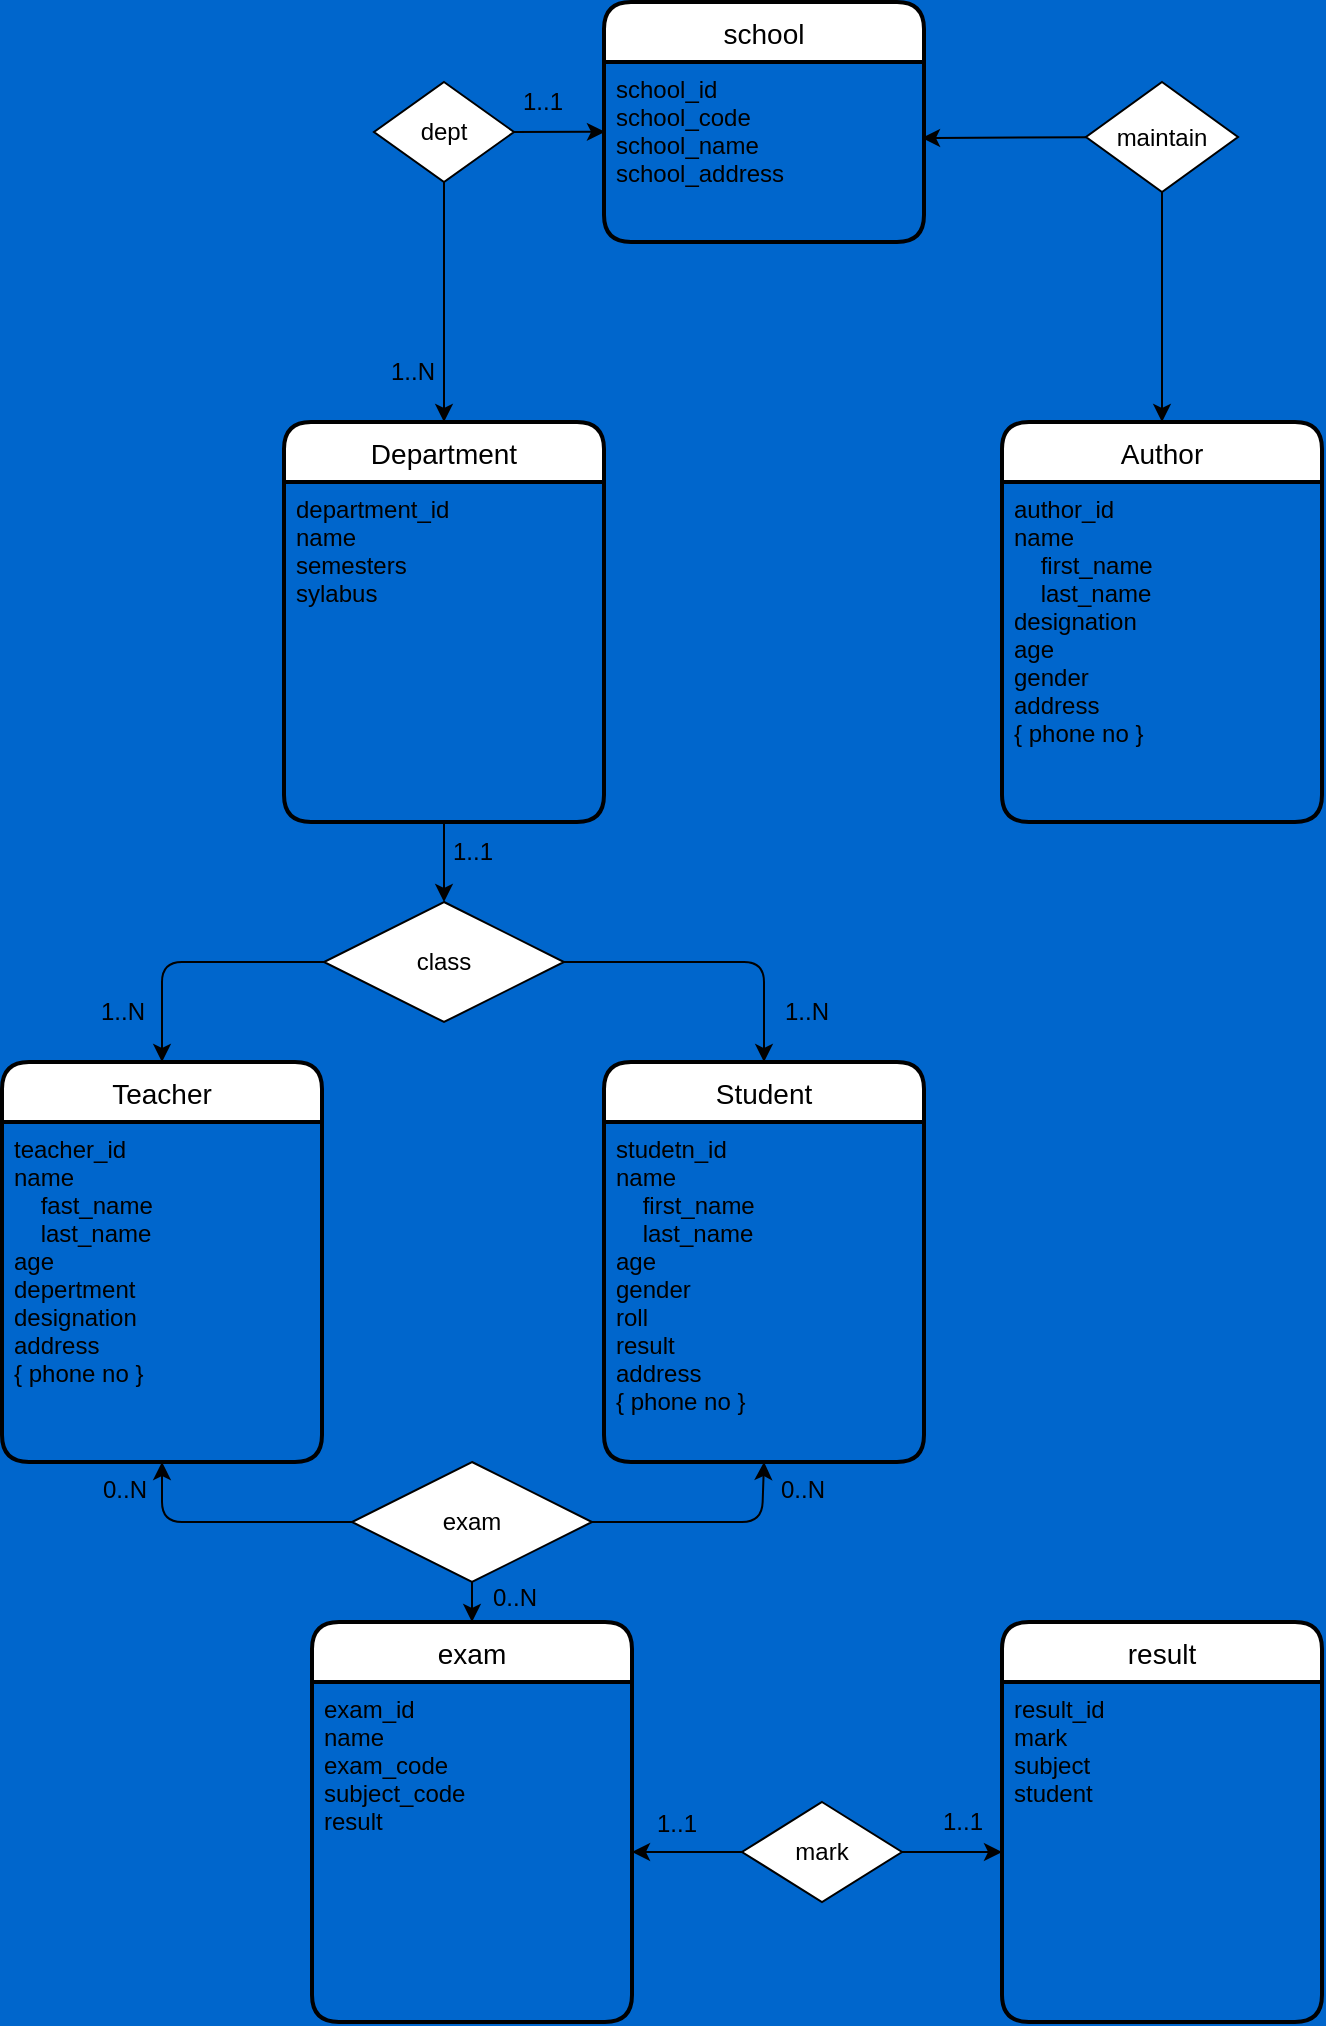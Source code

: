 <mxfile>
    <diagram id="SuLhs5hBcWPc33XYNYv8" name="Page-1">
        <mxGraphModel dx="384" dy="1383" grid="1" gridSize="10" guides="1" tooltips="1" connect="1" arrows="1" fold="1" page="1" pageScale="1" pageWidth="827" pageHeight="1169" background="#0066CC" math="0" shadow="0">
            <root>
                <mxCell id="0"/>
                <mxCell id="1" parent="0"/>
                <mxCell id="37" value="school" style="swimlane;childLayout=stackLayout;horizontal=1;startSize=30;horizontalStack=0;rounded=1;fontSize=14;fontStyle=0;strokeWidth=2;resizeParent=0;resizeLast=1;shadow=0;dashed=0;align=center;" vertex="1" parent="1">
                    <mxGeometry x="1161" y="30" width="160" height="120" as="geometry"/>
                </mxCell>
                <mxCell id="38" value="school_id&#10;school_code&#10;school_name&#10;school_address" style="align=left;strokeColor=none;fillColor=none;spacingLeft=4;fontSize=12;verticalAlign=top;resizable=0;rotatable=0;part=1;" vertex="1" parent="37">
                    <mxGeometry y="30" width="160" height="90" as="geometry"/>
                </mxCell>
                <mxCell id="42" value="Department" style="swimlane;childLayout=stackLayout;horizontal=1;startSize=30;horizontalStack=0;rounded=1;fontSize=14;fontStyle=0;strokeWidth=2;resizeParent=0;resizeLast=1;shadow=0;dashed=0;align=center;" vertex="1" parent="1">
                    <mxGeometry x="1001" y="240" width="160" height="200" as="geometry"/>
                </mxCell>
                <mxCell id="43" value="department_id&#10;name&#10;semesters&#10;sylabus" style="align=left;strokeColor=none;fillColor=none;spacingLeft=4;fontSize=12;verticalAlign=top;resizable=0;rotatable=0;part=1;" vertex="1" parent="42">
                    <mxGeometry y="30" width="160" height="170" as="geometry"/>
                </mxCell>
                <mxCell id="44" value="Teacher" style="swimlane;childLayout=stackLayout;horizontal=1;startSize=30;horizontalStack=0;rounded=1;fontSize=14;fontStyle=0;strokeWidth=2;resizeParent=0;resizeLast=1;shadow=0;dashed=0;align=center;" vertex="1" parent="1">
                    <mxGeometry x="860" y="560" width="160" height="200" as="geometry"/>
                </mxCell>
                <mxCell id="45" value="teacher_id&#10;name&#10;    fast_name&#10;    last_name&#10;age&#10;depertment&#10;designation&#10;address&#10;{ phone no }&#10; " style="align=left;strokeColor=none;fillColor=none;spacingLeft=4;fontSize=12;verticalAlign=top;resizable=0;rotatable=0;part=1;" vertex="1" parent="44">
                    <mxGeometry y="30" width="160" height="170" as="geometry"/>
                </mxCell>
                <mxCell id="46" value="Student" style="swimlane;childLayout=stackLayout;horizontal=1;startSize=30;horizontalStack=0;rounded=1;fontSize=14;fontStyle=0;strokeWidth=2;resizeParent=0;resizeLast=1;shadow=0;dashed=0;align=center;" vertex="1" parent="1">
                    <mxGeometry x="1161" y="560" width="160" height="200" as="geometry"/>
                </mxCell>
                <mxCell id="47" value="studetn_id&#10;name&#10;    first_name&#10;    last_name&#10;age&#10;gender&#10;roll&#10;result&#10;address&#10;{ phone no }" style="align=left;strokeColor=none;fillColor=none;spacingLeft=4;fontSize=12;verticalAlign=top;resizable=0;rotatable=0;part=1;" vertex="1" parent="46">
                    <mxGeometry y="30" width="160" height="170" as="geometry"/>
                </mxCell>
                <mxCell id="48" value="Author" style="swimlane;childLayout=stackLayout;horizontal=1;startSize=30;horizontalStack=0;rounded=1;fontSize=14;fontStyle=0;strokeWidth=2;resizeParent=0;resizeLast=1;shadow=0;dashed=0;align=center;" vertex="1" parent="1">
                    <mxGeometry x="1360" y="240" width="160" height="200" as="geometry"/>
                </mxCell>
                <mxCell id="49" value="author_id&#10;name&#10;    first_name&#10;    last_name&#10;designation&#10;age&#10;gender&#10;address&#10;{ phone no }" style="align=left;strokeColor=none;fillColor=none;spacingLeft=4;fontSize=12;verticalAlign=top;resizable=0;rotatable=0;part=1;" vertex="1" parent="48">
                    <mxGeometry y="30" width="160" height="170" as="geometry"/>
                </mxCell>
                <mxCell id="50" value="exam" style="swimlane;childLayout=stackLayout;horizontal=1;startSize=30;horizontalStack=0;rounded=1;fontSize=14;fontStyle=0;strokeWidth=2;resizeParent=0;resizeLast=1;shadow=0;dashed=0;align=center;" vertex="1" parent="1">
                    <mxGeometry x="1015" y="840" width="160" height="200" as="geometry"/>
                </mxCell>
                <mxCell id="51" value="exam_id&#10;name&#10;exam_code&#10;subject_code&#10;result" style="align=left;strokeColor=none;fillColor=none;spacingLeft=4;fontSize=12;verticalAlign=top;resizable=0;rotatable=0;part=1;" vertex="1" parent="50">
                    <mxGeometry y="30" width="160" height="170" as="geometry"/>
                </mxCell>
                <mxCell id="52" value="result" style="swimlane;childLayout=stackLayout;horizontal=1;startSize=30;horizontalStack=0;rounded=1;fontSize=14;fontStyle=0;strokeWidth=2;resizeParent=0;resizeLast=1;shadow=0;dashed=0;align=center;" vertex="1" parent="1">
                    <mxGeometry x="1360" y="840" width="160" height="200" as="geometry"/>
                </mxCell>
                <mxCell id="53" value="result_id&#10;mark&#10;subject&#10;student" style="align=left;strokeColor=none;fillColor=none;spacingLeft=4;fontSize=12;verticalAlign=top;resizable=0;rotatable=0;part=1;" vertex="1" parent="52">
                    <mxGeometry y="30" width="160" height="170" as="geometry"/>
                </mxCell>
                <mxCell id="65" style="edgeStyle=none;html=1;entryX=0.5;entryY=0;entryDx=0;entryDy=0;" edge="1" parent="1" source="64" target="42">
                    <mxGeometry relative="1" as="geometry"/>
                </mxCell>
                <mxCell id="66" style="edgeStyle=none;html=1;entryX=0.003;entryY=0.388;entryDx=0;entryDy=0;entryPerimeter=0;" edge="1" parent="1" source="64" target="38">
                    <mxGeometry relative="1" as="geometry"/>
                </mxCell>
                <mxCell id="64" value="dept" style="shape=rhombus;perimeter=rhombusPerimeter;whiteSpace=wrap;html=1;align=center;" vertex="1" parent="1">
                    <mxGeometry x="1046" y="70" width="70" height="50" as="geometry"/>
                </mxCell>
                <mxCell id="67" value="1..1" style="text;html=1;align=center;verticalAlign=middle;resizable=0;points=[];autosize=1;strokeColor=none;fillColor=none;" vertex="1" parent="1">
                    <mxGeometry x="1110" y="65" width="40" height="30" as="geometry"/>
                </mxCell>
                <mxCell id="68" value="1..N" style="text;html=1;align=center;verticalAlign=middle;resizable=0;points=[];autosize=1;strokeColor=none;fillColor=none;" vertex="1" parent="1">
                    <mxGeometry x="1040" y="200" width="50" height="30" as="geometry"/>
                </mxCell>
                <mxCell id="70" style="edgeStyle=none;html=1;entryX=0.5;entryY=0;entryDx=0;entryDy=0;" edge="1" parent="1" source="69" target="44">
                    <mxGeometry relative="1" as="geometry">
                        <Array as="points">
                            <mxPoint x="940" y="510"/>
                        </Array>
                    </mxGeometry>
                </mxCell>
                <mxCell id="71" style="edgeStyle=none;html=1;entryX=0.5;entryY=0;entryDx=0;entryDy=0;" edge="1" parent="1" source="69" target="46">
                    <mxGeometry relative="1" as="geometry">
                        <Array as="points">
                            <mxPoint x="1241" y="510"/>
                        </Array>
                    </mxGeometry>
                </mxCell>
                <mxCell id="69" value="class" style="shape=rhombus;perimeter=rhombusPerimeter;whiteSpace=wrap;html=1;align=center;" vertex="1" parent="1">
                    <mxGeometry x="1021" y="480" width="120" height="60" as="geometry"/>
                </mxCell>
                <mxCell id="72" style="edgeStyle=none;html=1;entryX=0.5;entryY=0;entryDx=0;entryDy=0;" edge="1" parent="1" source="43" target="69">
                    <mxGeometry relative="1" as="geometry"/>
                </mxCell>
                <mxCell id="73" value="1..N" style="text;html=1;align=center;verticalAlign=middle;resizable=0;points=[];autosize=1;strokeColor=none;fillColor=none;" vertex="1" parent="1">
                    <mxGeometry x="895" y="520" width="50" height="30" as="geometry"/>
                </mxCell>
                <mxCell id="74" value="1..N" style="text;html=1;align=center;verticalAlign=middle;resizable=0;points=[];autosize=1;strokeColor=none;fillColor=none;" vertex="1" parent="1">
                    <mxGeometry x="1237" y="520" width="50" height="30" as="geometry"/>
                </mxCell>
                <mxCell id="75" value="1..1" style="text;html=1;align=center;verticalAlign=middle;resizable=0;points=[];autosize=1;strokeColor=none;fillColor=none;" vertex="1" parent="1">
                    <mxGeometry x="1075" y="440" width="40" height="30" as="geometry"/>
                </mxCell>
                <mxCell id="79" style="edgeStyle=none;html=1;" edge="1" parent="1" source="78">
                    <mxGeometry relative="1" as="geometry">
                        <mxPoint x="1320" y="98" as="targetPoint"/>
                    </mxGeometry>
                </mxCell>
                <mxCell id="80" style="edgeStyle=none;html=1;entryX=0.5;entryY=0;entryDx=0;entryDy=0;" edge="1" parent="1" source="78" target="48">
                    <mxGeometry relative="1" as="geometry"/>
                </mxCell>
                <mxCell id="78" value="maintain" style="shape=rhombus;perimeter=rhombusPerimeter;whiteSpace=wrap;html=1;align=center;" vertex="1" parent="1">
                    <mxGeometry x="1402" y="70" width="76" height="55" as="geometry"/>
                </mxCell>
                <mxCell id="82" style="edgeStyle=none;html=1;entryX=0;entryY=0.5;entryDx=0;entryDy=0;" edge="1" parent="1" source="81" target="53">
                    <mxGeometry relative="1" as="geometry"/>
                </mxCell>
                <mxCell id="83" style="edgeStyle=none;html=1;exitX=0;exitY=0.5;exitDx=0;exitDy=0;entryX=1;entryY=0.5;entryDx=0;entryDy=0;" edge="1" parent="1" source="81" target="51">
                    <mxGeometry relative="1" as="geometry"/>
                </mxCell>
                <mxCell id="81" value="mark" style="shape=rhombus;perimeter=rhombusPerimeter;whiteSpace=wrap;html=1;align=center;" vertex="1" parent="1">
                    <mxGeometry x="1230" y="930" width="80" height="50" as="geometry"/>
                </mxCell>
                <mxCell id="87" style="edgeStyle=none;html=1;entryX=0.5;entryY=0;entryDx=0;entryDy=0;" edge="1" parent="1" source="85" target="50">
                    <mxGeometry relative="1" as="geometry"/>
                </mxCell>
                <mxCell id="88" style="edgeStyle=none;html=1;entryX=0.5;entryY=1;entryDx=0;entryDy=0;" edge="1" parent="1" source="85" target="47">
                    <mxGeometry relative="1" as="geometry">
                        <Array as="points">
                            <mxPoint x="1240" y="790"/>
                        </Array>
                    </mxGeometry>
                </mxCell>
                <mxCell id="89" style="edgeStyle=none;html=1;entryX=0.5;entryY=1;entryDx=0;entryDy=0;" edge="1" parent="1" source="85" target="45">
                    <mxGeometry relative="1" as="geometry">
                        <Array as="points">
                            <mxPoint x="940" y="790"/>
                        </Array>
                    </mxGeometry>
                </mxCell>
                <mxCell id="85" value="exam" style="shape=rhombus;perimeter=rhombusPerimeter;whiteSpace=wrap;html=1;align=center;" vertex="1" parent="1">
                    <mxGeometry x="1035" y="760" width="120" height="60" as="geometry"/>
                </mxCell>
                <mxCell id="90" value="0..N" style="text;html=1;align=center;verticalAlign=middle;resizable=0;points=[];autosize=1;strokeColor=none;fillColor=none;" vertex="1" parent="1">
                    <mxGeometry x="896" y="759" width="50" height="30" as="geometry"/>
                </mxCell>
                <mxCell id="91" value="0..N" style="text;html=1;align=center;verticalAlign=middle;resizable=0;points=[];autosize=1;strokeColor=none;fillColor=none;" vertex="1" parent="1">
                    <mxGeometry x="1235" y="759" width="50" height="30" as="geometry"/>
                </mxCell>
                <mxCell id="92" value="0..N" style="text;html=1;align=center;verticalAlign=middle;resizable=0;points=[];autosize=1;strokeColor=none;fillColor=none;" vertex="1" parent="1">
                    <mxGeometry x="1091" y="813" width="50" height="30" as="geometry"/>
                </mxCell>
                <mxCell id="93" value="1..1" style="text;html=1;align=center;verticalAlign=middle;resizable=0;points=[];autosize=1;strokeColor=none;fillColor=none;" vertex="1" parent="1">
                    <mxGeometry x="1320" y="925" width="40" height="30" as="geometry"/>
                </mxCell>
                <mxCell id="94" value="1..1" style="text;html=1;align=center;verticalAlign=middle;resizable=0;points=[];autosize=1;strokeColor=none;fillColor=none;" vertex="1" parent="1">
                    <mxGeometry x="1177" y="926" width="40" height="30" as="geometry"/>
                </mxCell>
            </root>
        </mxGraphModel>
    </diagram>
</mxfile>